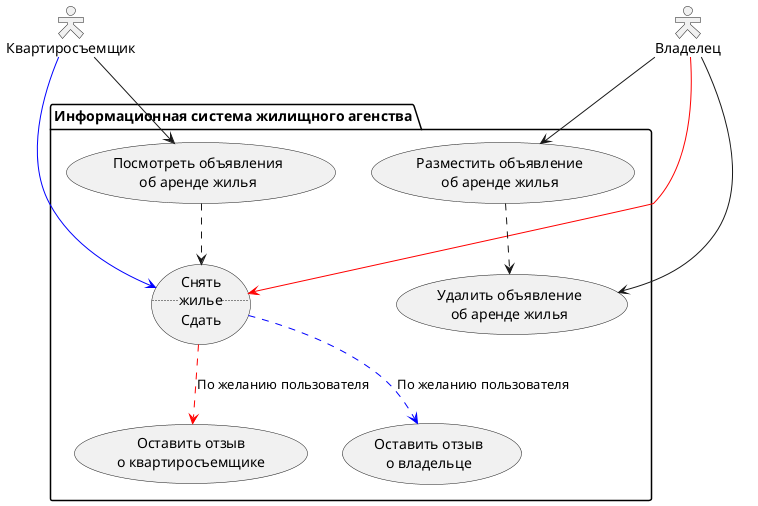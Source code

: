 @startuml VIS_8
skinparam actorStyle Hollow 
actor Квартиросъемщик as cash
actor Владелец as flat

package "Информационная система жилищного агенства" {
    usecase check as "Посмотреть объявления
    об аренде жилья"
    usecase add as "Разместить объявление
    об аренде жилья"
    usecase buy as "Снять
..жилье..
Сдать"
    usecase del as "Удалить объявление
    об аренде жилья"
    usecase otzk as "Оставить отзыв
    о квартиросъемщике"
    usecase otzv as "Оставить отзыв
    о владельце"
}

flat --> del
flat --> add
flat --> buy #line:red
add .-> del
cash --> check
cash --> buy #blue
check .-> buy 
buy .-> otzv #blue : По желанию пользователя
buy .-> otzk #line:red : По желанию пользователя
@enduml
